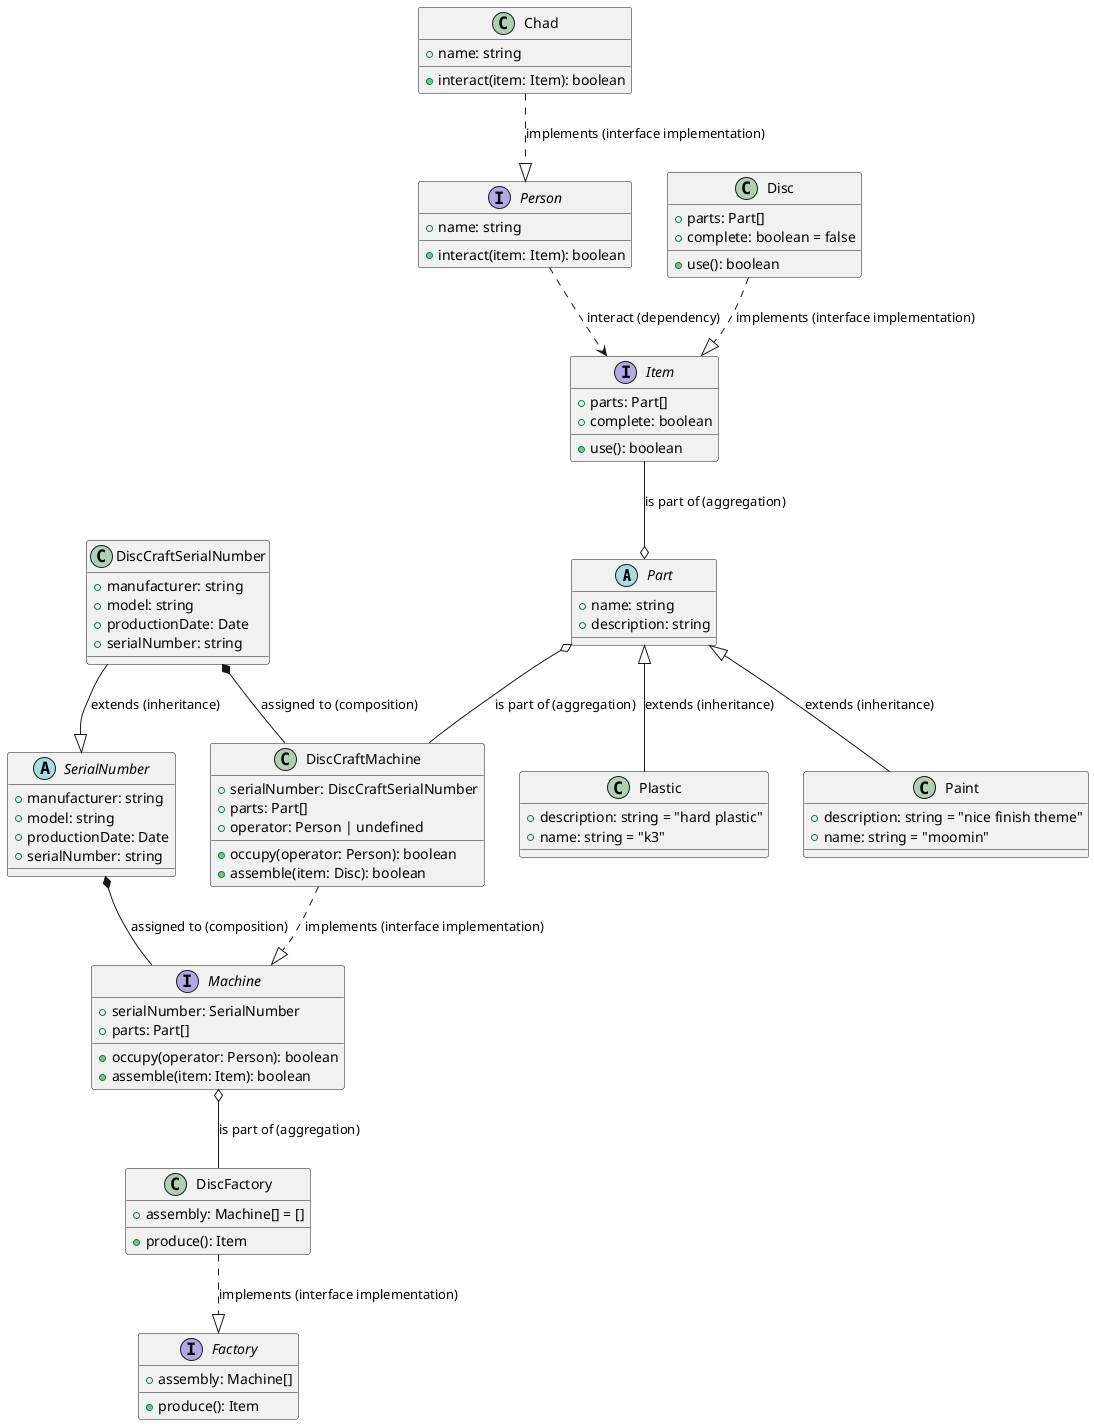 @startuml

abstract class Part {
  + name: string
  + description: string
}

abstract class SerialNumber {
  + manufacturer: string
  + model: string
  + productionDate: Date
  + serialNumber: string
}

interface Machine {
  + serialNumber: SerialNumber
  + parts: Part[]
  + occupy(operator: Person): boolean
  + assemble(item: Item): boolean
}

interface Item {
  + parts: Part[]
  + complete: boolean
  + use(): boolean
}

interface Factory {
  + assembly: Machine[]
  + produce(): Item
}

interface Person {
  + name: string
  + interact(item: Item): boolean
}

class DiscCraftSerialNumber {
  + manufacturer: string
  + model: string
  + productionDate: Date
  + serialNumber: string
}

class DiscCraftMachine {
  + serialNumber: DiscCraftSerialNumber
  + parts: Part[]
  + operator: Person | undefined
  + occupy(operator: Person): boolean
  + assemble(item: Disc): boolean
}

class Disc {
  + parts: Part[]
  + complete: boolean = false
  + use(): boolean
}

class Chad {
  + name: string
  + interact(item: Item): boolean
}

class Plastic {
  + description: string = "hard plastic"
  + name: string = "k3"
}

class Paint {
  + description: string = "nice finish theme"
  + name: string = "moomin"
}

class DiscFactory {
  + assembly: Machine[] = []

  + produce(): Item
}


Part o-- DiscCraftMachine : is part of (aggregation)
SerialNumber *-- Machine : assigned to (composition)

DiscCraftSerialNumber *-- DiscCraftMachine : assigned to (composition)
Machine o-- DiscFactory : is part of (aggregation)
Item --o Part : is part of (aggregation)
Person ..> Item : interact (dependency)
Part <|-- Plastic: extends (inheritance)
Part <|-- Paint: extends (inheritance)
Disc ..|> Item: implements (interface implementation)
Chad ..|> Person: implements (interface implementation)
DiscFactory ..|> Factory: implements (interface implementation)
DiscCraftMachine ..|> Machine: implements (interface implementation)
DiscCraftSerialNumber --|> SerialNumber: extends (inheritance)




@enduml
